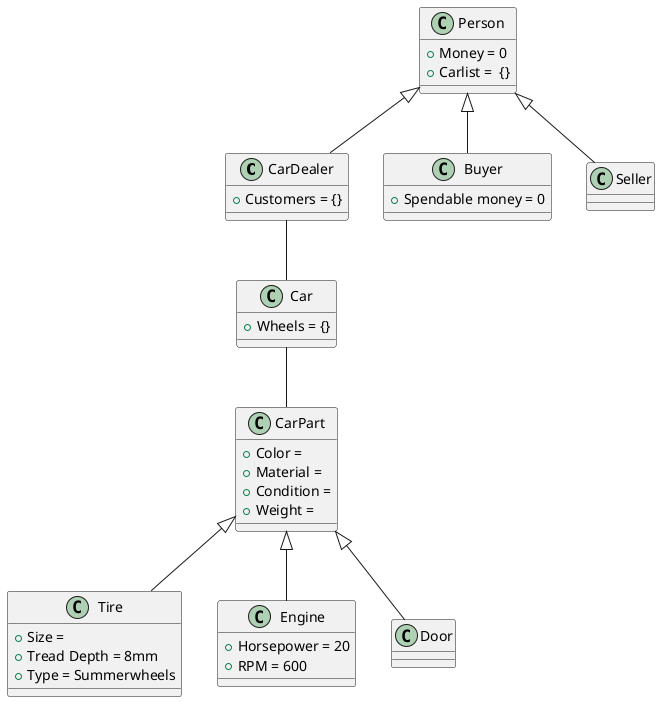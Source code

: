 
@startuml Classes

class CarDealer{
    + Customers = {}
}

class Car{
    + Wheels = {}
}

class CarPart{
    + Color =
    + Material =
    + Condition =
    + Weight =
}

class Tire{
    + Size =
    + Tread Depth = 8mm
    + Type = Summerwheels
}

class Engine{
    + Horsepower = 20
    + RPM = 600
}

class Person{
    + Money = 0
    + Carlist =  {}
}

class Door{
    
}

class Buyer{
    + Spendable money = 0
}

class Seller{

}

Person <|-- Buyer
Person <|-- Seller
Person <|-- CarDealer
CarDealer -- Car
Car -- CarPart
CarPart <|-- Engine
CarPart <|-- Tire
CarPart <|-- Door

@enduml
